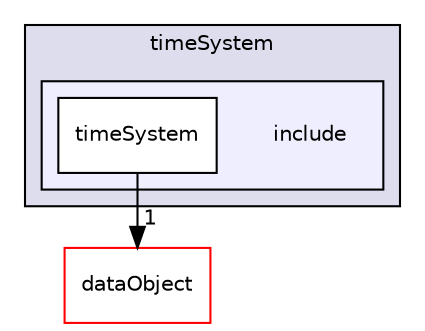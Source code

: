 digraph "/home/iijimarobot/workspace/Ubuntu/workspace/gitSpace/common_library/common_library/timeSystem/include" {
  compound=true
  node [ fontsize="10", fontname="Helvetica"];
  edge [ labelfontsize="10", labelfontname="Helvetica"];
  subgraph clusterdir_3ce44b505d55aab5bcca00911b29e05b {
    graph [ bgcolor="#ddddee", pencolor="black", label="timeSystem" fontname="Helvetica", fontsize="10", URL="dir_3ce44b505d55aab5bcca00911b29e05b.html"]
  subgraph clusterdir_711364886ffd9cc6be289ed1f934ba1e {
    graph [ bgcolor="#eeeeff", pencolor="black", label="" URL="dir_711364886ffd9cc6be289ed1f934ba1e.html"];
    dir_711364886ffd9cc6be289ed1f934ba1e [shape=plaintext label="include"];
  dir_037b359b6f59283af2e4af4d9aca7bd8 [shape=box label="timeSystem" fillcolor="white" style="filled" URL="dir_037b359b6f59283af2e4af4d9aca7bd8.html"];
  }
  }
  dir_38f5a69fab2cf79a5e8dfd2c0018f8c2 [shape=box label="dataObject" fillcolor="white" style="filled" color="red" URL="dir_38f5a69fab2cf79a5e8dfd2c0018f8c2.html"];
  dir_037b359b6f59283af2e4af4d9aca7bd8->dir_38f5a69fab2cf79a5e8dfd2c0018f8c2 [headlabel="1", labeldistance=1.5 headhref="dir_000020_000001.html"];
}
